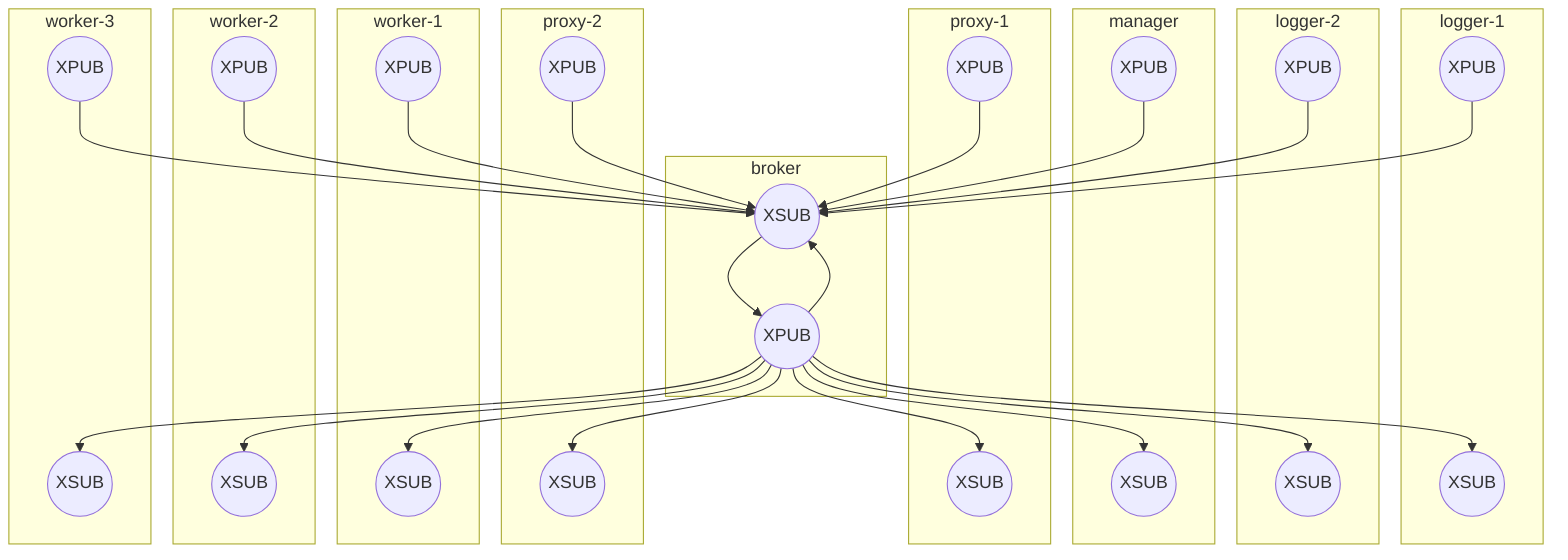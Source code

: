 graph TD

  w1-xpub-->broker-xsub
  broker-xpub-->w1-xsub

  w2-xpub-->broker-xsub
  broker-xpub-->w2-xsub

  w3-xpub-->broker-xsub
  broker-xpub-->w3-xsub

  p1-xpub-->broker-xsub
  broker-xpub-->p1-xsub

  p2-xpub-->broker-xsub
  broker-xpub-->p2-xsub

  l1-xpub-->broker-xsub
  broker-xpub-->l1-xsub

  l2-xpub-->broker-xsub
  broker-xpub-->l2-xsub

  m-xpub-->broker-xsub
  broker-xpub-->m-xsub

subgraph broker ["broker"]
  broker-xpub((XPUB))
  broker-xsub((XSUB))
  broker-xpub-->broker-xsub
  broker-xsub-->broker-xpub
end

subgraph l1 [logger-1]
  l1-xpub((XPUB))
  l1-xsub((XSUB))
end

subgraph l2 [logger-2]
  l2-xpub((XPUB))
  l2-xsub((XSUB))
end
subgraph m [manager]
  m-xpub((XPUB))
  m-xsub((XSUB))
end

subgraph p1 [proxy-1]
  p1-xpub((XPUB))
  p1-xsub((XSUB))
end

subgraph p2 [proxy-2]
  p2-xpub((XPUB))
  p2-xsub((XSUB))
end

subgraph w1 [worker-1]
  w1-xpub((XPUB))
  w1-xsub((XSUB))
end

subgraph w2 [worker-2]
  w2-xpub((XPUB))
  w2-xsub((XSUB))
end

subgraph w3 [worker-3]
  w3-xpub((XPUB))
  w3-xsub((XSUB))
end